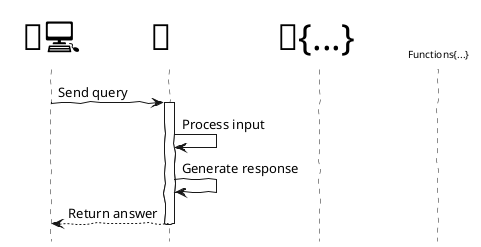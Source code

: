 @startuml
skinparam handwritten true

hide footbox

skinparam Participant {
    BackgroundColor transparent
    BorderColor white
    FontSize 36
    Padding 30
}

participant "🧑‍💻" as User
participant "🤖  " as LLM
participant "🐍{...} " as PFUN

skinparam Participant {
    BackgroundColor transparent
    BorderColor white
    FontSize 10
    Padding 10
}

participant "Functions{...}" as FUN

User -> LLM: Send query
activate LLM
LLM -> LLM: Process input
LLM -> LLM: Generate response
LLM --> User: Return answer
deactivate LLM

@enduml

